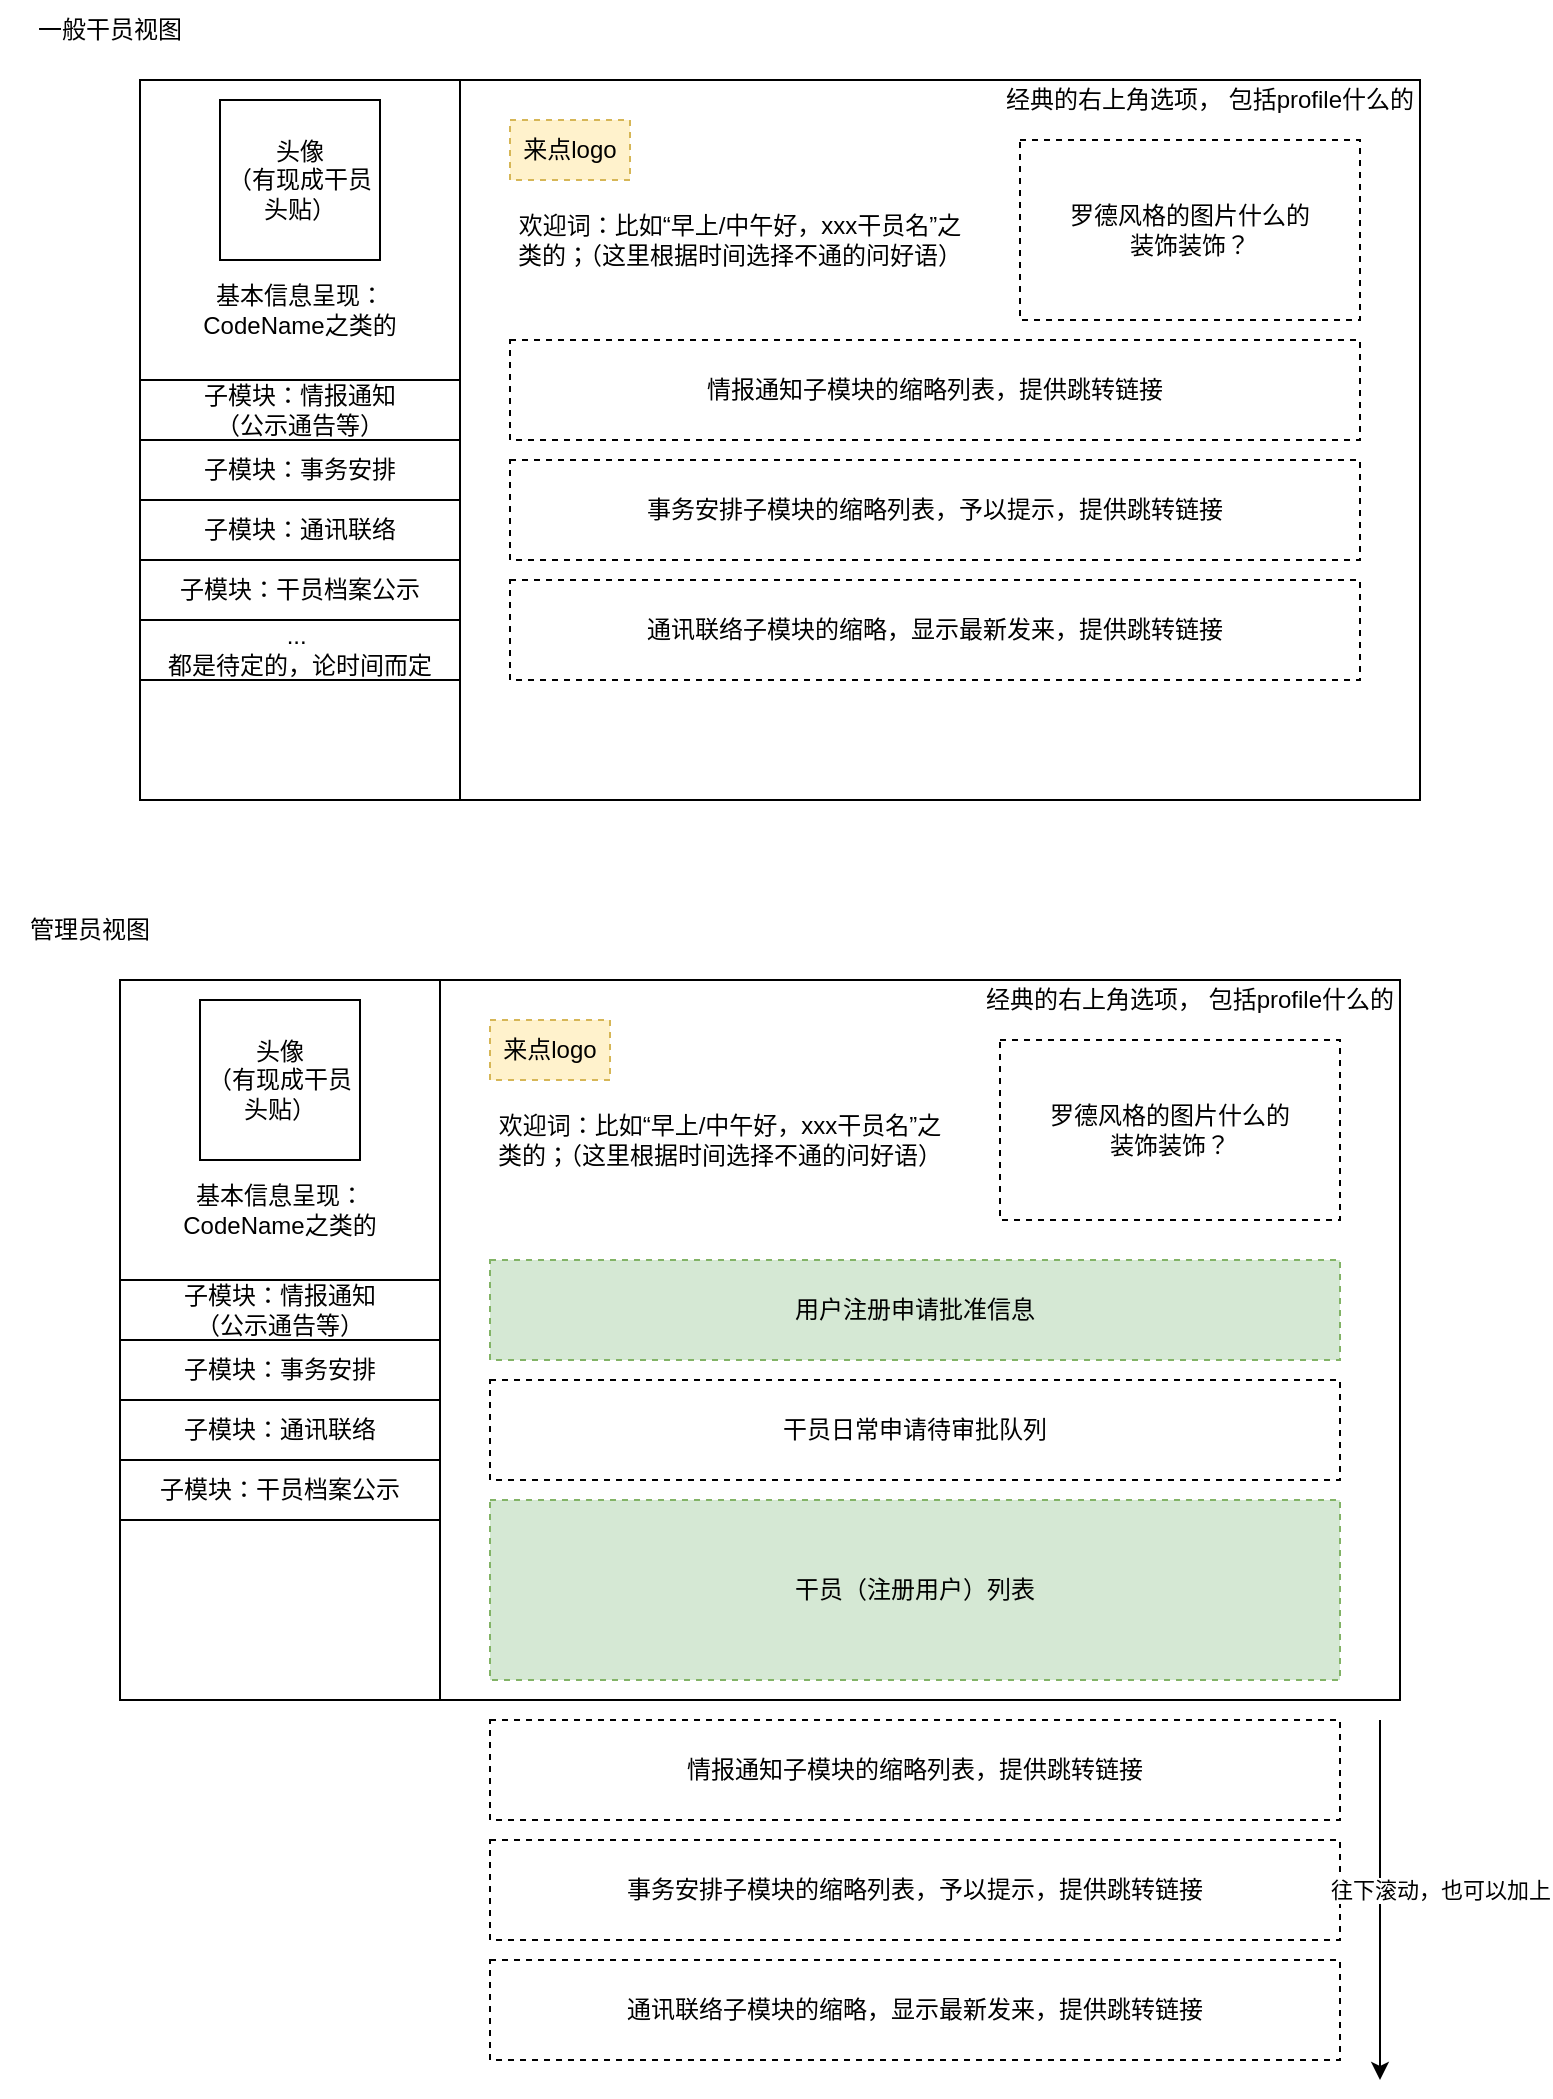 <mxfile version="20.4.0" type="device" pages="2"><diagram id="sbm30Xkx4QhK1GD9BhnL" name="主页面视图"><mxGraphModel dx="1422" dy="762" grid="1" gridSize="10" guides="1" tooltips="1" connect="1" arrows="1" fold="1" page="1" pageScale="1" pageWidth="850" pageHeight="1100" math="0" shadow="0"><root><mxCell id="0"/><mxCell id="1" parent="0"/><mxCell id="ehozqRwiNDH270r5N2A--1" value="" style="rounded=0;whiteSpace=wrap;html=1;" parent="1" vertex="1"><mxGeometry x="120" y="80" width="640" height="360" as="geometry"/></mxCell><mxCell id="ehozqRwiNDH270r5N2A--2" value="" style="endArrow=none;html=1;rounded=0;entryX=0.25;entryY=0;entryDx=0;entryDy=0;exitX=0.25;exitY=1;exitDx=0;exitDy=0;" parent="1" source="ehozqRwiNDH270r5N2A--1" target="ehozqRwiNDH270r5N2A--1" edge="1"><mxGeometry width="50" height="50" relative="1" as="geometry"><mxPoint x="230" y="230" as="sourcePoint"/><mxPoint x="280" y="180" as="targetPoint"/></mxGeometry></mxCell><mxCell id="ehozqRwiNDH270r5N2A--3" value="头像&lt;br&gt;（有现成干员头贴）" style="whiteSpace=wrap;html=1;aspect=fixed;" parent="1" vertex="1"><mxGeometry x="160" y="90" width="80" height="80" as="geometry"/></mxCell><mxCell id="ehozqRwiNDH270r5N2A--4" value="欢迎词：比如“早上/中午好，xxx干员名”之类的；（这里根据时间选择不通的问好语）" style="text;html=1;strokeColor=none;fillColor=none;align=center;verticalAlign=middle;whiteSpace=wrap;rounded=0;" parent="1" vertex="1"><mxGeometry x="305" y="130" width="230" height="60" as="geometry"/></mxCell><mxCell id="ehozqRwiNDH270r5N2A--5" value="基本信息呈现：&lt;br&gt;CodeName之类的" style="text;html=1;strokeColor=none;fillColor=none;align=center;verticalAlign=middle;whiteSpace=wrap;rounded=0;" parent="1" vertex="1"><mxGeometry x="125" y="180" width="150" height="30" as="geometry"/></mxCell><mxCell id="ehozqRwiNDH270r5N2A--6" value="子模块：情报通知&lt;br&gt;（公示通告等）" style="rounded=0;whiteSpace=wrap;html=1;" parent="1" vertex="1"><mxGeometry x="120" y="230" width="160" height="30" as="geometry"/></mxCell><mxCell id="ehozqRwiNDH270r5N2A--7" value="罗德风格的图片什么的&lt;br&gt;装饰装饰？" style="rounded=0;whiteSpace=wrap;html=1;dashed=1;" parent="1" vertex="1"><mxGeometry x="560" y="110" width="170" height="90" as="geometry"/></mxCell><mxCell id="ehozqRwiNDH270r5N2A--8" value="情报通知子模块的缩略列表，提供跳转链接" style="rounded=0;whiteSpace=wrap;html=1;dashed=1;" parent="1" vertex="1"><mxGeometry x="305" y="210" width="425" height="50" as="geometry"/></mxCell><mxCell id="ehozqRwiNDH270r5N2A--9" value="事务安排子模块的缩略列表，予以提示，提供跳转链接" style="rounded=0;whiteSpace=wrap;html=1;dashed=1;" parent="1" vertex="1"><mxGeometry x="305" y="270" width="425" height="50" as="geometry"/></mxCell><mxCell id="ehozqRwiNDH270r5N2A--10" value="子模块：事务安排" style="rounded=0;whiteSpace=wrap;html=1;" parent="1" vertex="1"><mxGeometry x="120" y="260" width="160" height="30" as="geometry"/></mxCell><mxCell id="ehozqRwiNDH270r5N2A--11" value="经典的右上角选项， 包括profile什么的" style="text;html=1;strokeColor=none;fillColor=none;align=center;verticalAlign=middle;whiteSpace=wrap;rounded=0;dashed=1;" parent="1" vertex="1"><mxGeometry x="550" y="80" width="210" height="20" as="geometry"/></mxCell><mxCell id="ehozqRwiNDH270r5N2A--12" value="来点logo" style="text;html=1;strokeColor=#d6b656;fillColor=#fff2cc;align=center;verticalAlign=middle;whiteSpace=wrap;rounded=0;dashed=1;" parent="1" vertex="1"><mxGeometry x="305" y="100" width="60" height="30" as="geometry"/></mxCell><mxCell id="ehozqRwiNDH270r5N2A--13" value="子模块：通讯联络" style="rounded=0;whiteSpace=wrap;html=1;" parent="1" vertex="1"><mxGeometry x="120" y="290" width="160" height="30" as="geometry"/></mxCell><mxCell id="ehozqRwiNDH270r5N2A--14" value="通讯联络子模块的缩略，显示最新发来，提供跳转链接" style="rounded=0;whiteSpace=wrap;html=1;dashed=1;" parent="1" vertex="1"><mxGeometry x="305" y="330" width="425" height="50" as="geometry"/></mxCell><mxCell id="ehozqRwiNDH270r5N2A--15" value="子模块：干员档案公示" style="rounded=0;whiteSpace=wrap;html=1;" parent="1" vertex="1"><mxGeometry x="120" y="320" width="160" height="30" as="geometry"/></mxCell><mxCell id="ehozqRwiNDH270r5N2A--16" value="一般干员视图" style="text;html=1;strokeColor=none;fillColor=none;align=center;verticalAlign=middle;whiteSpace=wrap;rounded=0;dashed=1;" parent="1" vertex="1"><mxGeometry x="60" y="40" width="90" height="30" as="geometry"/></mxCell><mxCell id="ehozqRwiNDH270r5N2A--17" value="" style="rounded=0;whiteSpace=wrap;html=1;" parent="1" vertex="1"><mxGeometry x="110" y="530" width="640" height="360" as="geometry"/></mxCell><mxCell id="ehozqRwiNDH270r5N2A--18" value="" style="endArrow=none;html=1;rounded=0;entryX=0.25;entryY=0;entryDx=0;entryDy=0;exitX=0.25;exitY=1;exitDx=0;exitDy=0;" parent="1" source="ehozqRwiNDH270r5N2A--17" target="ehozqRwiNDH270r5N2A--17" edge="1"><mxGeometry width="50" height="50" relative="1" as="geometry"><mxPoint x="220" y="680" as="sourcePoint"/><mxPoint x="270" y="630" as="targetPoint"/></mxGeometry></mxCell><mxCell id="ehozqRwiNDH270r5N2A--19" value="头像&lt;br&gt;（有现成干员头贴）" style="whiteSpace=wrap;html=1;aspect=fixed;" parent="1" vertex="1"><mxGeometry x="150" y="540" width="80" height="80" as="geometry"/></mxCell><mxCell id="ehozqRwiNDH270r5N2A--20" value="欢迎词：比如“早上/中午好，xxx干员名”之类的；（这里根据时间选择不通的问好语）" style="text;html=1;strokeColor=none;fillColor=none;align=center;verticalAlign=middle;whiteSpace=wrap;rounded=0;" parent="1" vertex="1"><mxGeometry x="295" y="580" width="230" height="60" as="geometry"/></mxCell><mxCell id="ehozqRwiNDH270r5N2A--21" value="基本信息呈现：&lt;br&gt;CodeName之类的" style="text;html=1;strokeColor=none;fillColor=none;align=center;verticalAlign=middle;whiteSpace=wrap;rounded=0;" parent="1" vertex="1"><mxGeometry x="115" y="630" width="150" height="30" as="geometry"/></mxCell><mxCell id="ehozqRwiNDH270r5N2A--22" value="子模块：情报通知&lt;br&gt;（公示通告等）" style="rounded=0;whiteSpace=wrap;html=1;" parent="1" vertex="1"><mxGeometry x="110" y="680" width="160" height="30" as="geometry"/></mxCell><mxCell id="ehozqRwiNDH270r5N2A--23" value="罗德风格的图片什么的&lt;br&gt;装饰装饰？" style="rounded=0;whiteSpace=wrap;html=1;dashed=1;" parent="1" vertex="1"><mxGeometry x="550" y="560" width="170" height="90" as="geometry"/></mxCell><mxCell id="ehozqRwiNDH270r5N2A--26" value="子模块：事务安排" style="rounded=0;whiteSpace=wrap;html=1;" parent="1" vertex="1"><mxGeometry x="110" y="710" width="160" height="30" as="geometry"/></mxCell><mxCell id="ehozqRwiNDH270r5N2A--27" value="经典的右上角选项， 包括profile什么的" style="text;html=1;strokeColor=none;fillColor=none;align=center;verticalAlign=middle;whiteSpace=wrap;rounded=0;dashed=1;" parent="1" vertex="1"><mxGeometry x="540" y="530" width="210" height="20" as="geometry"/></mxCell><mxCell id="ehozqRwiNDH270r5N2A--28" value="来点logo" style="text;html=1;strokeColor=#d6b656;fillColor=#fff2cc;align=center;verticalAlign=middle;whiteSpace=wrap;rounded=0;dashed=1;" parent="1" vertex="1"><mxGeometry x="295" y="550" width="60" height="30" as="geometry"/></mxCell><mxCell id="ehozqRwiNDH270r5N2A--29" value="子模块：通讯联络" style="rounded=0;whiteSpace=wrap;html=1;" parent="1" vertex="1"><mxGeometry x="110" y="740" width="160" height="30" as="geometry"/></mxCell><mxCell id="ehozqRwiNDH270r5N2A--30" value="通讯联络子模块的缩略，显示最新发来，提供跳转链接" style="rounded=0;whiteSpace=wrap;html=1;dashed=1;" parent="1" vertex="1"><mxGeometry x="295" y="1020" width="425" height="50" as="geometry"/></mxCell><mxCell id="ehozqRwiNDH270r5N2A--31" value="子模块：干员档案公示" style="rounded=0;whiteSpace=wrap;html=1;" parent="1" vertex="1"><mxGeometry x="110" y="770" width="160" height="30" as="geometry"/></mxCell><mxCell id="ehozqRwiNDH270r5N2A--32" value="管理员视图" style="text;html=1;strokeColor=none;fillColor=none;align=center;verticalAlign=middle;whiteSpace=wrap;rounded=0;dashed=1;" parent="1" vertex="1"><mxGeometry x="50" y="490" width="90" height="30" as="geometry"/></mxCell><mxCell id="ehozqRwiNDH270r5N2A--33" value="情报通知子模块的缩略列表，提供跳转链接" style="rounded=0;whiteSpace=wrap;html=1;dashed=1;" parent="1" vertex="1"><mxGeometry x="295" y="900" width="425" height="50" as="geometry"/></mxCell><mxCell id="ehozqRwiNDH270r5N2A--34" value="事务安排子模块的缩略列表，予以提示，提供跳转链接" style="rounded=0;whiteSpace=wrap;html=1;dashed=1;" parent="1" vertex="1"><mxGeometry x="295" y="960" width="425" height="50" as="geometry"/></mxCell><mxCell id="ehozqRwiNDH270r5N2A--35" value="用户注册申请批准信息" style="rounded=0;whiteSpace=wrap;html=1;dashed=1;fillColor=#d5e8d4;strokeColor=#82b366;" parent="1" vertex="1"><mxGeometry x="295" y="670" width="425" height="50" as="geometry"/></mxCell><mxCell id="ehozqRwiNDH270r5N2A--36" value="干员日常申请待审批队列" style="rounded=0;whiteSpace=wrap;html=1;dashed=1;" parent="1" vertex="1"><mxGeometry x="295" y="730" width="425" height="50" as="geometry"/></mxCell><mxCell id="ehozqRwiNDH270r5N2A--37" value="干员（注册用户）列表" style="rounded=0;whiteSpace=wrap;html=1;dashed=1;fillColor=#d5e8d4;strokeColor=#82b366;" parent="1" vertex="1"><mxGeometry x="295" y="790" width="425" height="90" as="geometry"/></mxCell><mxCell id="ehozqRwiNDH270r5N2A--38" value="" style="endArrow=classic;html=1;rounded=0;" parent="1" edge="1"><mxGeometry width="50" height="50" relative="1" as="geometry"><mxPoint x="740" y="900" as="sourcePoint"/><mxPoint x="740" y="1080" as="targetPoint"/></mxGeometry></mxCell><mxCell id="ehozqRwiNDH270r5N2A--39" value="往下滚动，也可以加上" style="edgeLabel;html=1;align=center;verticalAlign=middle;resizable=0;points=[];" parent="ehozqRwiNDH270r5N2A--38" vertex="1" connectable="0"><mxGeometry x="-0.111" y="-3" relative="1" as="geometry"><mxPoint x="33" y="5" as="offset"/></mxGeometry></mxCell><mxCell id="ehozqRwiNDH270r5N2A--40" value="...&amp;nbsp;&lt;br&gt;都是待定的，论时间而定" style="rounded=0;whiteSpace=wrap;html=1;" parent="1" vertex="1"><mxGeometry x="120" y="350" width="160" height="30" as="geometry"/></mxCell></root></mxGraphModel></diagram><diagram id="dOayCq5tvkHUz00UnBHj" name="模块样式"><mxGraphModel dx="1422" dy="762" grid="1" gridSize="10" guides="1" tooltips="1" connect="1" arrows="1" fold="1" page="1" pageScale="1" pageWidth="850" pageHeight="1100" math="0" shadow="0"><root><mxCell id="0"/><mxCell id="1" parent="0"/><mxCell id="EH3UXkya-Rlaz2_fkgne-1" value="" style="rounded=0;whiteSpace=wrap;html=1;" vertex="1" parent="1"><mxGeometry x="120" y="80" width="580" height="330" as="geometry"/></mxCell><mxCell id="PEQeBEbjf4ihWTq6ANdW-3" value="" style="rounded=0;whiteSpace=wrap;html=1;" vertex="1" parent="1"><mxGeometry x="130" y="173" width="560" height="227" as="geometry"/></mxCell><mxCell id="EH3UXkya-Rlaz2_fkgne-2" value="用户注册审批队列" style="text;html=1;strokeColor=none;fillColor=none;align=center;verticalAlign=middle;whiteSpace=wrap;rounded=0;" vertex="1" parent="1"><mxGeometry x="105" y="40" width="130" height="30" as="geometry"/></mxCell><mxCell id="PEQeBEbjf4ihWTq6ANdW-2" value="待审批用户列表 （表名）" style="rounded=0;whiteSpace=wrap;html=1;dashed=1;" vertex="1" parent="1"><mxGeometry x="130" y="90" width="560" height="30" as="geometry"/></mxCell><mxCell id="PEQeBEbjf4ihWTq6ANdW-4" value="" style="rounded=0;whiteSpace=wrap;html=1;" vertex="1" parent="1"><mxGeometry x="130" y="173" width="560" height="30" as="geometry"/></mxCell><mxCell id="PEQeBEbjf4ihWTq6ANdW-5" value="" style="rounded=0;whiteSpace=wrap;html=1;" vertex="1" parent="1"><mxGeometry x="130" y="203" width="560" height="30" as="geometry"/></mxCell><mxCell id="PEQeBEbjf4ihWTq6ANdW-6" value="CodeName" style="rounded=0;whiteSpace=wrap;html=1;" vertex="1" parent="1"><mxGeometry x="130" y="173" width="80" height="30" as="geometry"/></mxCell><mxCell id="PEQeBEbjf4ihWTq6ANdW-7" value="Password" style="rounded=0;whiteSpace=wrap;html=1;" vertex="1" parent="1"><mxGeometry x="210" y="173" width="80" height="30" as="geometry"/></mxCell><mxCell id="PEQeBEbjf4ihWTq6ANdW-8" value="...&amp;nbsp;" style="rounded=0;whiteSpace=wrap;html=1;" vertex="1" parent="1"><mxGeometry x="450" y="173" width="110" height="30" as="geometry"/></mxCell><mxCell id="PEQeBEbjf4ihWTq6ANdW-9" value="Permission" style="rounded=0;whiteSpace=wrap;html=1;" vertex="1" parent="1"><mxGeometry x="290" y="173" width="80" height="30" as="geometry"/></mxCell><mxCell id="PEQeBEbjf4ihWTq6ANdW-10" value="Class" style="rounded=0;whiteSpace=wrap;html=1;" vertex="1" parent="1"><mxGeometry x="370" y="173" width="80" height="30" as="geometry"/></mxCell><mxCell id="PEQeBEbjf4ihWTq6ANdW-12" value="" style="rounded=0;whiteSpace=wrap;html=1;" vertex="1" parent="1"><mxGeometry x="130" y="233" width="560" height="30" as="geometry"/></mxCell><mxCell id="PEQeBEbjf4ihWTq6ANdW-13" value="" style="rounded=0;whiteSpace=wrap;html=1;" vertex="1" parent="1"><mxGeometry x="130" y="263" width="560" height="30" as="geometry"/></mxCell><mxCell id="PEQeBEbjf4ihWTq6ANdW-14" value="" style="rounded=0;whiteSpace=wrap;html=1;" vertex="1" parent="1"><mxGeometry x="130" y="293" width="560" height="30" as="geometry"/></mxCell><mxCell id="PEQeBEbjf4ihWTq6ANdW-15" value="" style="rounded=0;whiteSpace=wrap;html=1;" vertex="1" parent="1"><mxGeometry x="130" y="323" width="560" height="30" as="geometry"/></mxCell><mxCell id="PEQeBEbjf4ihWTq6ANdW-20" value="查找：_________" style="rounded=0;whiteSpace=wrap;html=1;dashed=1;" vertex="1" parent="1"><mxGeometry x="130" y="130" width="130" height="30" as="geometry"/></mxCell><mxCell id="PEQeBEbjf4ihWTq6ANdW-21" value="一键审批按钮" style="rounded=0;whiteSpace=wrap;html=1;dashed=1;" vertex="1" parent="1"><mxGeometry x="610" y="130" width="80" height="30" as="geometry"/></mxCell><mxCell id="PEQeBEbjf4ihWTq6ANdW-24" value="" style="rounded=0;whiteSpace=wrap;html=1;" vertex="1" parent="1"><mxGeometry x="130" y="353" width="560" height="30" as="geometry"/></mxCell><mxCell id="PEQeBEbjf4ihWTq6ANdW-26" value="审批按钮" style="rounded=0;whiteSpace=wrap;html=1;dashed=1;" vertex="1" parent="1"><mxGeometry x="633" y="209.5" width="50" height="17" as="geometry"/></mxCell><mxCell id="PEQeBEbjf4ihWTq6ANdW-27" value="审批按钮" style="rounded=0;whiteSpace=wrap;html=1;dashed=1;" vertex="1" parent="1"><mxGeometry x="633" y="239.5" width="50" height="17" as="geometry"/></mxCell><mxCell id="PEQeBEbjf4ihWTq6ANdW-28" value="审批按钮" style="rounded=0;whiteSpace=wrap;html=1;dashed=1;" vertex="1" parent="1"><mxGeometry x="633" y="269.5" width="50" height="17" as="geometry"/></mxCell><mxCell id="PEQeBEbjf4ihWTq6ANdW-29" value="审批按钮" style="rounded=0;whiteSpace=wrap;html=1;dashed=1;" vertex="1" parent="1"><mxGeometry x="633" y="299.5" width="50" height="17" as="geometry"/></mxCell><mxCell id="PEQeBEbjf4ihWTq6ANdW-30" value="审批按钮" style="rounded=0;whiteSpace=wrap;html=1;dashed=1;" vertex="1" parent="1"><mxGeometry x="633" y="329.5" width="50" height="17" as="geometry"/></mxCell><mxCell id="PEQeBEbjf4ihWTq6ANdW-31" value="审批按钮" style="rounded=0;whiteSpace=wrap;html=1;dashed=1;" vertex="1" parent="1"><mxGeometry x="633" y="359.5" width="50" height="17" as="geometry"/></mxCell><mxCell id="PEQeBEbjf4ihWTq6ANdW-32" value="需手动填" style="rounded=0;whiteSpace=wrap;html=1;dashed=1;" vertex="1" parent="1"><mxGeometry x="305" y="209.5" width="50" height="17" as="geometry"/></mxCell><mxCell id="PEQeBEbjf4ihWTq6ANdW-36" value="拒绝按钮" style="rounded=0;whiteSpace=wrap;html=1;dashed=1;" vertex="1" parent="1"><mxGeometry x="570" y="209" width="50" height="17.5" as="geometry"/></mxCell><mxCell id="PEQeBEbjf4ihWTq6ANdW-37" value="拒绝按钮" style="rounded=0;whiteSpace=wrap;html=1;dashed=1;" vertex="1" parent="1"><mxGeometry x="570" y="239.5" width="50" height="17.5" as="geometry"/></mxCell><mxCell id="PEQeBEbjf4ihWTq6ANdW-38" value="拒绝按钮" style="rounded=0;whiteSpace=wrap;html=1;dashed=1;" vertex="1" parent="1"><mxGeometry x="570" y="269.5" width="50" height="17.5" as="geometry"/></mxCell><mxCell id="PEQeBEbjf4ihWTq6ANdW-39" value="拒绝按钮" style="rounded=0;whiteSpace=wrap;html=1;dashed=1;" vertex="1" parent="1"><mxGeometry x="570" y="299" width="50" height="17.5" as="geometry"/></mxCell><mxCell id="PEQeBEbjf4ihWTq6ANdW-40" value="拒绝按钮" style="rounded=0;whiteSpace=wrap;html=1;dashed=1;" vertex="1" parent="1"><mxGeometry x="570" y="329.5" width="50" height="17.5" as="geometry"/></mxCell><mxCell id="PEQeBEbjf4ihWTq6ANdW-41" value="拒绝按钮" style="rounded=0;whiteSpace=wrap;html=1;dashed=1;" vertex="1" parent="1"><mxGeometry x="570" y="359.5" width="50" height="17.5" as="geometry"/></mxCell><mxCell id="PEQeBEbjf4ihWTq6ANdW-45" value="优化：手动输入 --&amp;gt; 下拉选项 （针对class permission）&lt;br&gt;优化：Password字段均显示为&quot;******&quot;；或者干脆不显示就不允许改了" style="text;html=1;strokeColor=none;fillColor=none;align=center;verticalAlign=middle;whiteSpace=wrap;rounded=0;dashed=1;" vertex="1" parent="1"><mxGeometry x="110" y="420" width="670" height="50" as="geometry"/></mxCell><mxCell id="PEQeBEbjf4ihWTq6ANdW-47" value="可修改" style="rounded=0;whiteSpace=wrap;html=1;dashed=1;" vertex="1" parent="1"><mxGeometry x="223.75" y="209.5" width="52.5" height="17" as="geometry"/></mxCell><mxCell id="PEQeBEbjf4ihWTq6ANdW-48" value="可修改" style="rounded=0;whiteSpace=wrap;html=1;dashed=1;" vertex="1" parent="1"><mxGeometry x="385" y="209.5" width="50" height="17" as="geometry"/></mxCell><mxCell id="PEQeBEbjf4ihWTq6ANdW-49" value="可修改" style="rounded=0;whiteSpace=wrap;html=1;dashed=1;" vertex="1" parent="1"><mxGeometry x="145" y="209" width="50" height="17" as="geometry"/></mxCell><mxCell id="PEQeBEbjf4ihWTq6ANdW-50" value="一键拒绝按钮" style="rounded=0;whiteSpace=wrap;html=1;dashed=1;" vertex="1" parent="1"><mxGeometry x="520" y="130" width="80" height="30" as="geometry"/></mxCell><mxCell id="PEQeBEbjf4ihWTq6ANdW-54" value="" style="endArrow=classic;startArrow=classic;html=1;rounded=0;" edge="1" parent="1"><mxGeometry width="50" height="50" relative="1" as="geometry"><mxPoint x="710" y="400" as="sourcePoint"/><mxPoint x="710" y="210" as="targetPoint"/></mxGeometry></mxCell><mxCell id="PEQeBEbjf4ihWTq6ANdW-55" value="可滑动" style="text;html=1;align=center;verticalAlign=middle;resizable=0;points=[];autosize=1;strokeColor=none;fillColor=none;" vertex="1" parent="1"><mxGeometry x="700" y="293" width="60" height="30" as="geometry"/></mxCell></root></mxGraphModel></diagram></mxfile>